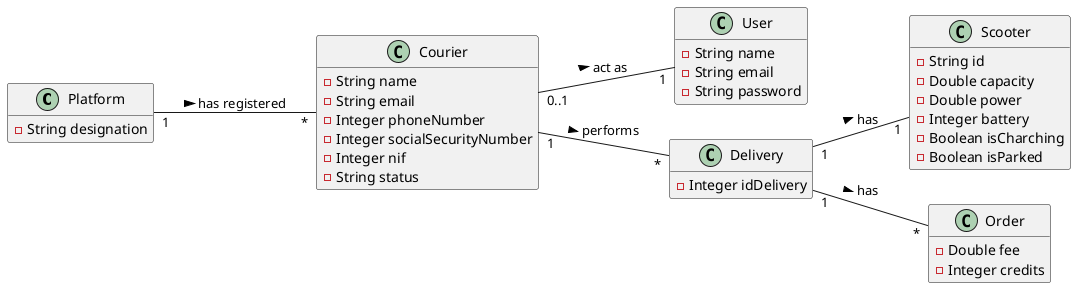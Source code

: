 @startuml

hide methods
left to right direction

class Platform {
  -String designation
}

class Scooter {
  -String id
  -Double capacity
  -Double power
  -Integer battery
  -Boolean isCharching
  -Boolean isParked
}

class Order{
  -Double fee
  -Integer credits
}

class Courier {
  -String name
  -String email
  -Integer phoneNumber
  -Integer socialSecurityNumber
  -Integer nif
  -String status
}

class User {
  -String name
  -String email
  -String password
}

class Delivery{
  -Integer idDelivery
}

Courier "0..1" -- "1" User : act as >
Courier "1" -- "*" Delivery :performs >

Platform "1" -- "*" Courier : has registered >

Delivery "1" --"*" Order : has >
Delivery "1" -- "1"Scooter : has >
@enduml
